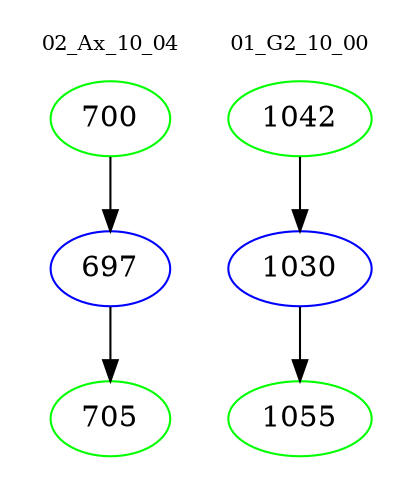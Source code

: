 digraph{
subgraph cluster_0 {
color = white
label = "02_Ax_10_04";
fontsize=10;
T0_700 [label="700", color="green"]
T0_700 -> T0_697 [color="black"]
T0_697 [label="697", color="blue"]
T0_697 -> T0_705 [color="black"]
T0_705 [label="705", color="green"]
}
subgraph cluster_1 {
color = white
label = "01_G2_10_00";
fontsize=10;
T1_1042 [label="1042", color="green"]
T1_1042 -> T1_1030 [color="black"]
T1_1030 [label="1030", color="blue"]
T1_1030 -> T1_1055 [color="black"]
T1_1055 [label="1055", color="green"]
}
}
